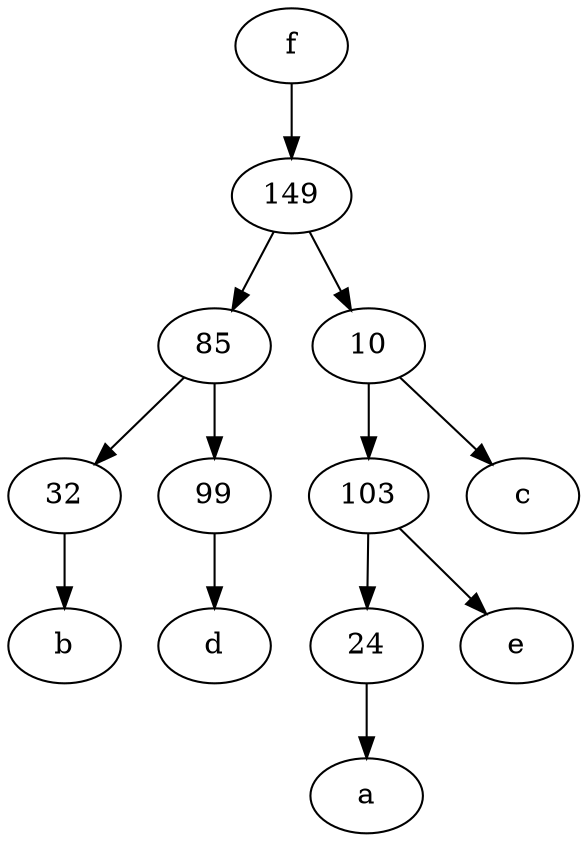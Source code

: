 digraph  {
	f [pos="15,45!"];
	103;
	32;
	85;
	99;
	149;
	24;
	10;
	10 -> c;
	24 -> a;
	85 -> 99;
	32 -> b;
	f -> 149;
	103 -> 24;
	149 -> 10;
	103 -> e;
	10 -> 103;
	85 -> 32;
	99 -> d;
	149 -> 85;

	}